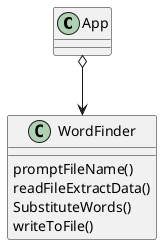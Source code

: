 @startuml
'https://plantuml.com/class-diagram

class App

class WordFinder{
    promptFileName()
    readFileExtractData()
    SubstituteWords()
    writeToFile()
}

App o--> WordFinder

@enduml